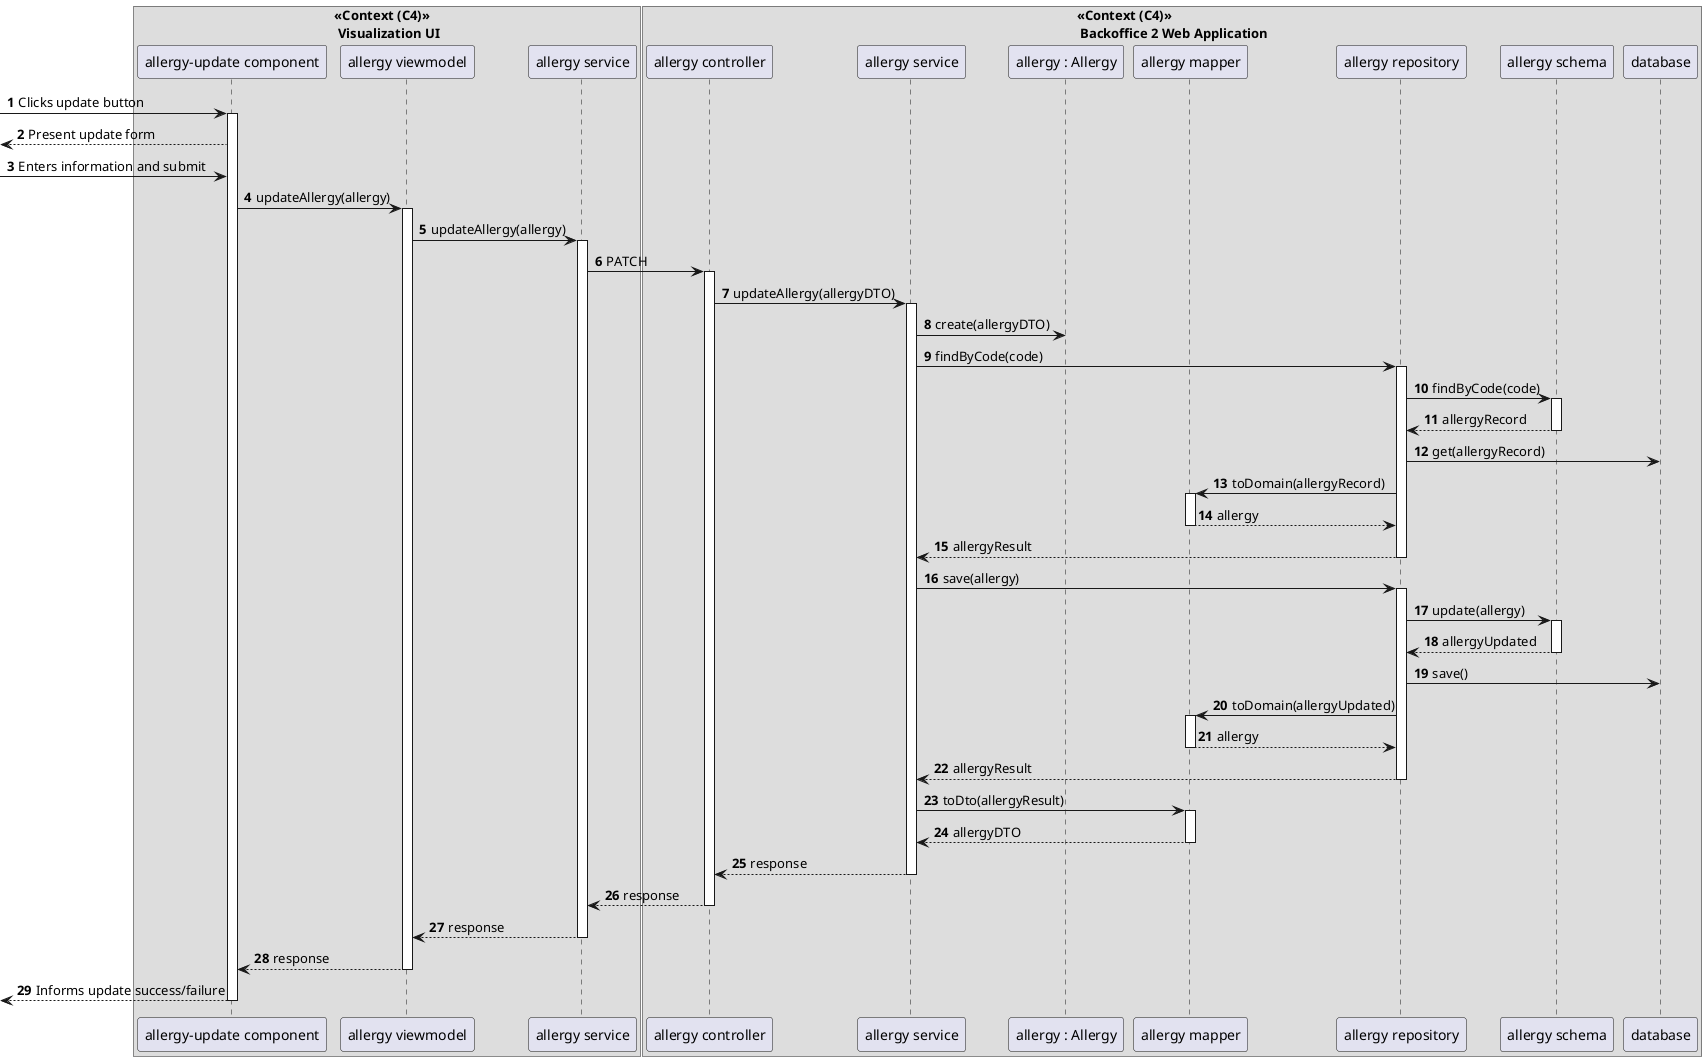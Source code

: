 @startuml
'https://plantuml.com/sequence-diagram

autonumber
box "<<Context (C4)>>\n Visualization UI"

participant "allergy-update component" as pcc

participant "allergy viewmodel" as pvm

participant "allergy service" as ps
end box

box "<<Context (C4)>>\n Backoffice 2 Web Application"

participant "allergy controller" as ac

participant "allergy service" as as

participant "allergy : Allergy" as a

participant "allergy mapper" as am

participant "allergy repository" as ar
participant "allergy schema" as asc
participant "database" as db
end box

-> pcc : Clicks update button

activate pcc

<-- pcc : Present update form

-> pcc : Enters information and submit

pcc -> pvm : updateAllergy(allergy) 

activate pvm

pvm -> ps : updateAllergy(allergy)

activate ps

ps -> ac : PATCH

activate ac

ac -> as : updateAllergy(allergyDTO)

activate as

as -> a : create(allergyDTO)

as -> ar : findByCode(code)

activate ar

ar -> asc : findByCode(code)

activate asc

asc --> ar : allergyRecord
deactivate asc
ar -> db : get(allergyRecord)



ar -> am : toDomain(allergyRecord)

activate am

am --> ar : allergy

deactivate am



ar --> as : allergyResult

deactivate ar



as -> ar : save(allergy)

activate ar

ar -> asc : update(allergy)

activate asc

asc --> ar : allergyUpdated
deactivate asc
ar -> db : save()



ar -> am : toDomain(allergyUpdated)

activate am

am --> ar : allergy

deactivate am



ar --> as : allergyResult

deactivate ar

as -> am : toDto(allergyResult)

activate am

am --> as : allergyDTO

deactivate am



as --> ac : response

deactivate as

ac --> ps : response

deactivate ac

ps --> pvm : response

deactivate ps

pvm --> pcc : response

deactivate pvm

<-- pcc : Informs update success/failure

deactivate pcc



@enduml